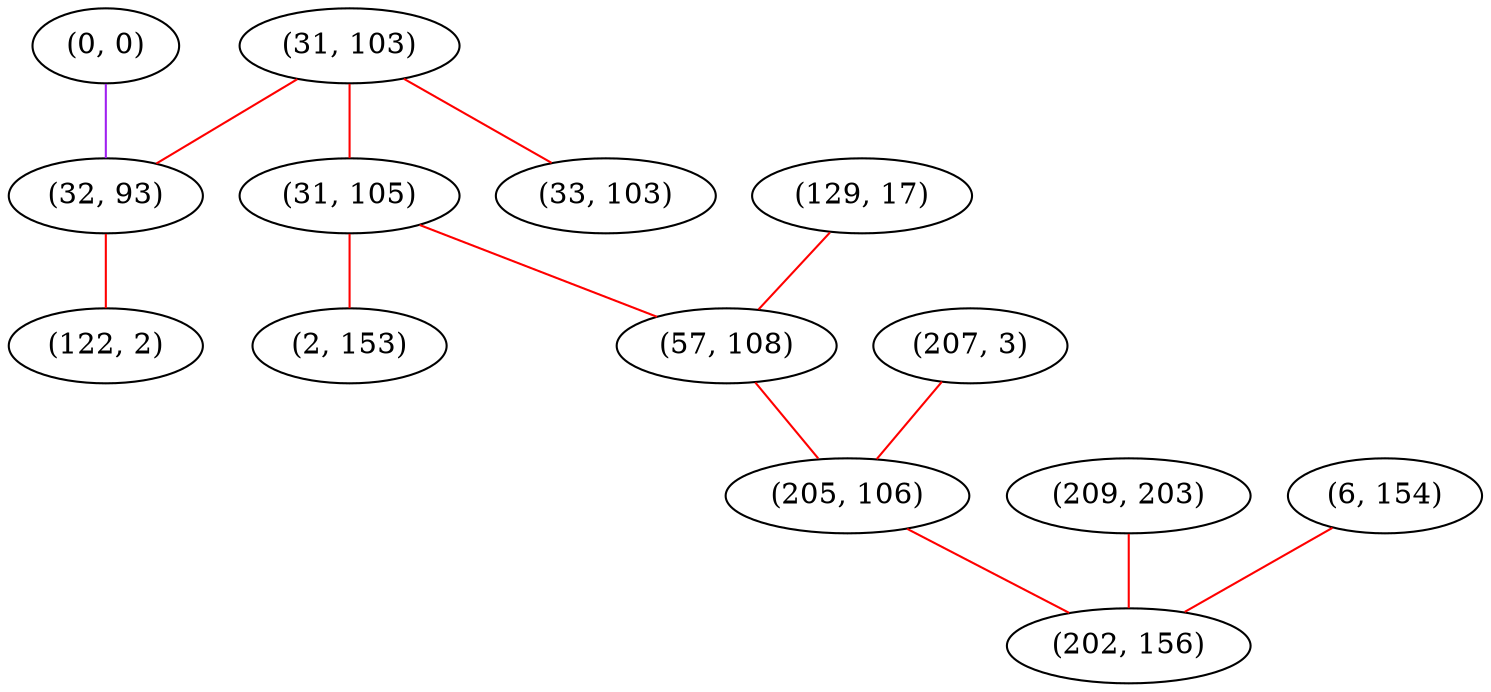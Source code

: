 graph "" {
"(0, 0)";
"(31, 103)";
"(207, 3)";
"(31, 105)";
"(32, 93)";
"(209, 203)";
"(129, 17)";
"(57, 108)";
"(122, 2)";
"(2, 153)";
"(33, 103)";
"(6, 154)";
"(205, 106)";
"(202, 156)";
"(0, 0)" -- "(32, 93)"  [color=purple, key=0, weight=4];
"(31, 103)" -- "(33, 103)"  [color=red, key=0, weight=1];
"(31, 103)" -- "(32, 93)"  [color=red, key=0, weight=1];
"(31, 103)" -- "(31, 105)"  [color=red, key=0, weight=1];
"(207, 3)" -- "(205, 106)"  [color=red, key=0, weight=1];
"(31, 105)" -- "(57, 108)"  [color=red, key=0, weight=1];
"(31, 105)" -- "(2, 153)"  [color=red, key=0, weight=1];
"(32, 93)" -- "(122, 2)"  [color=red, key=0, weight=1];
"(209, 203)" -- "(202, 156)"  [color=red, key=0, weight=1];
"(129, 17)" -- "(57, 108)"  [color=red, key=0, weight=1];
"(57, 108)" -- "(205, 106)"  [color=red, key=0, weight=1];
"(6, 154)" -- "(202, 156)"  [color=red, key=0, weight=1];
"(205, 106)" -- "(202, 156)"  [color=red, key=0, weight=1];
}

